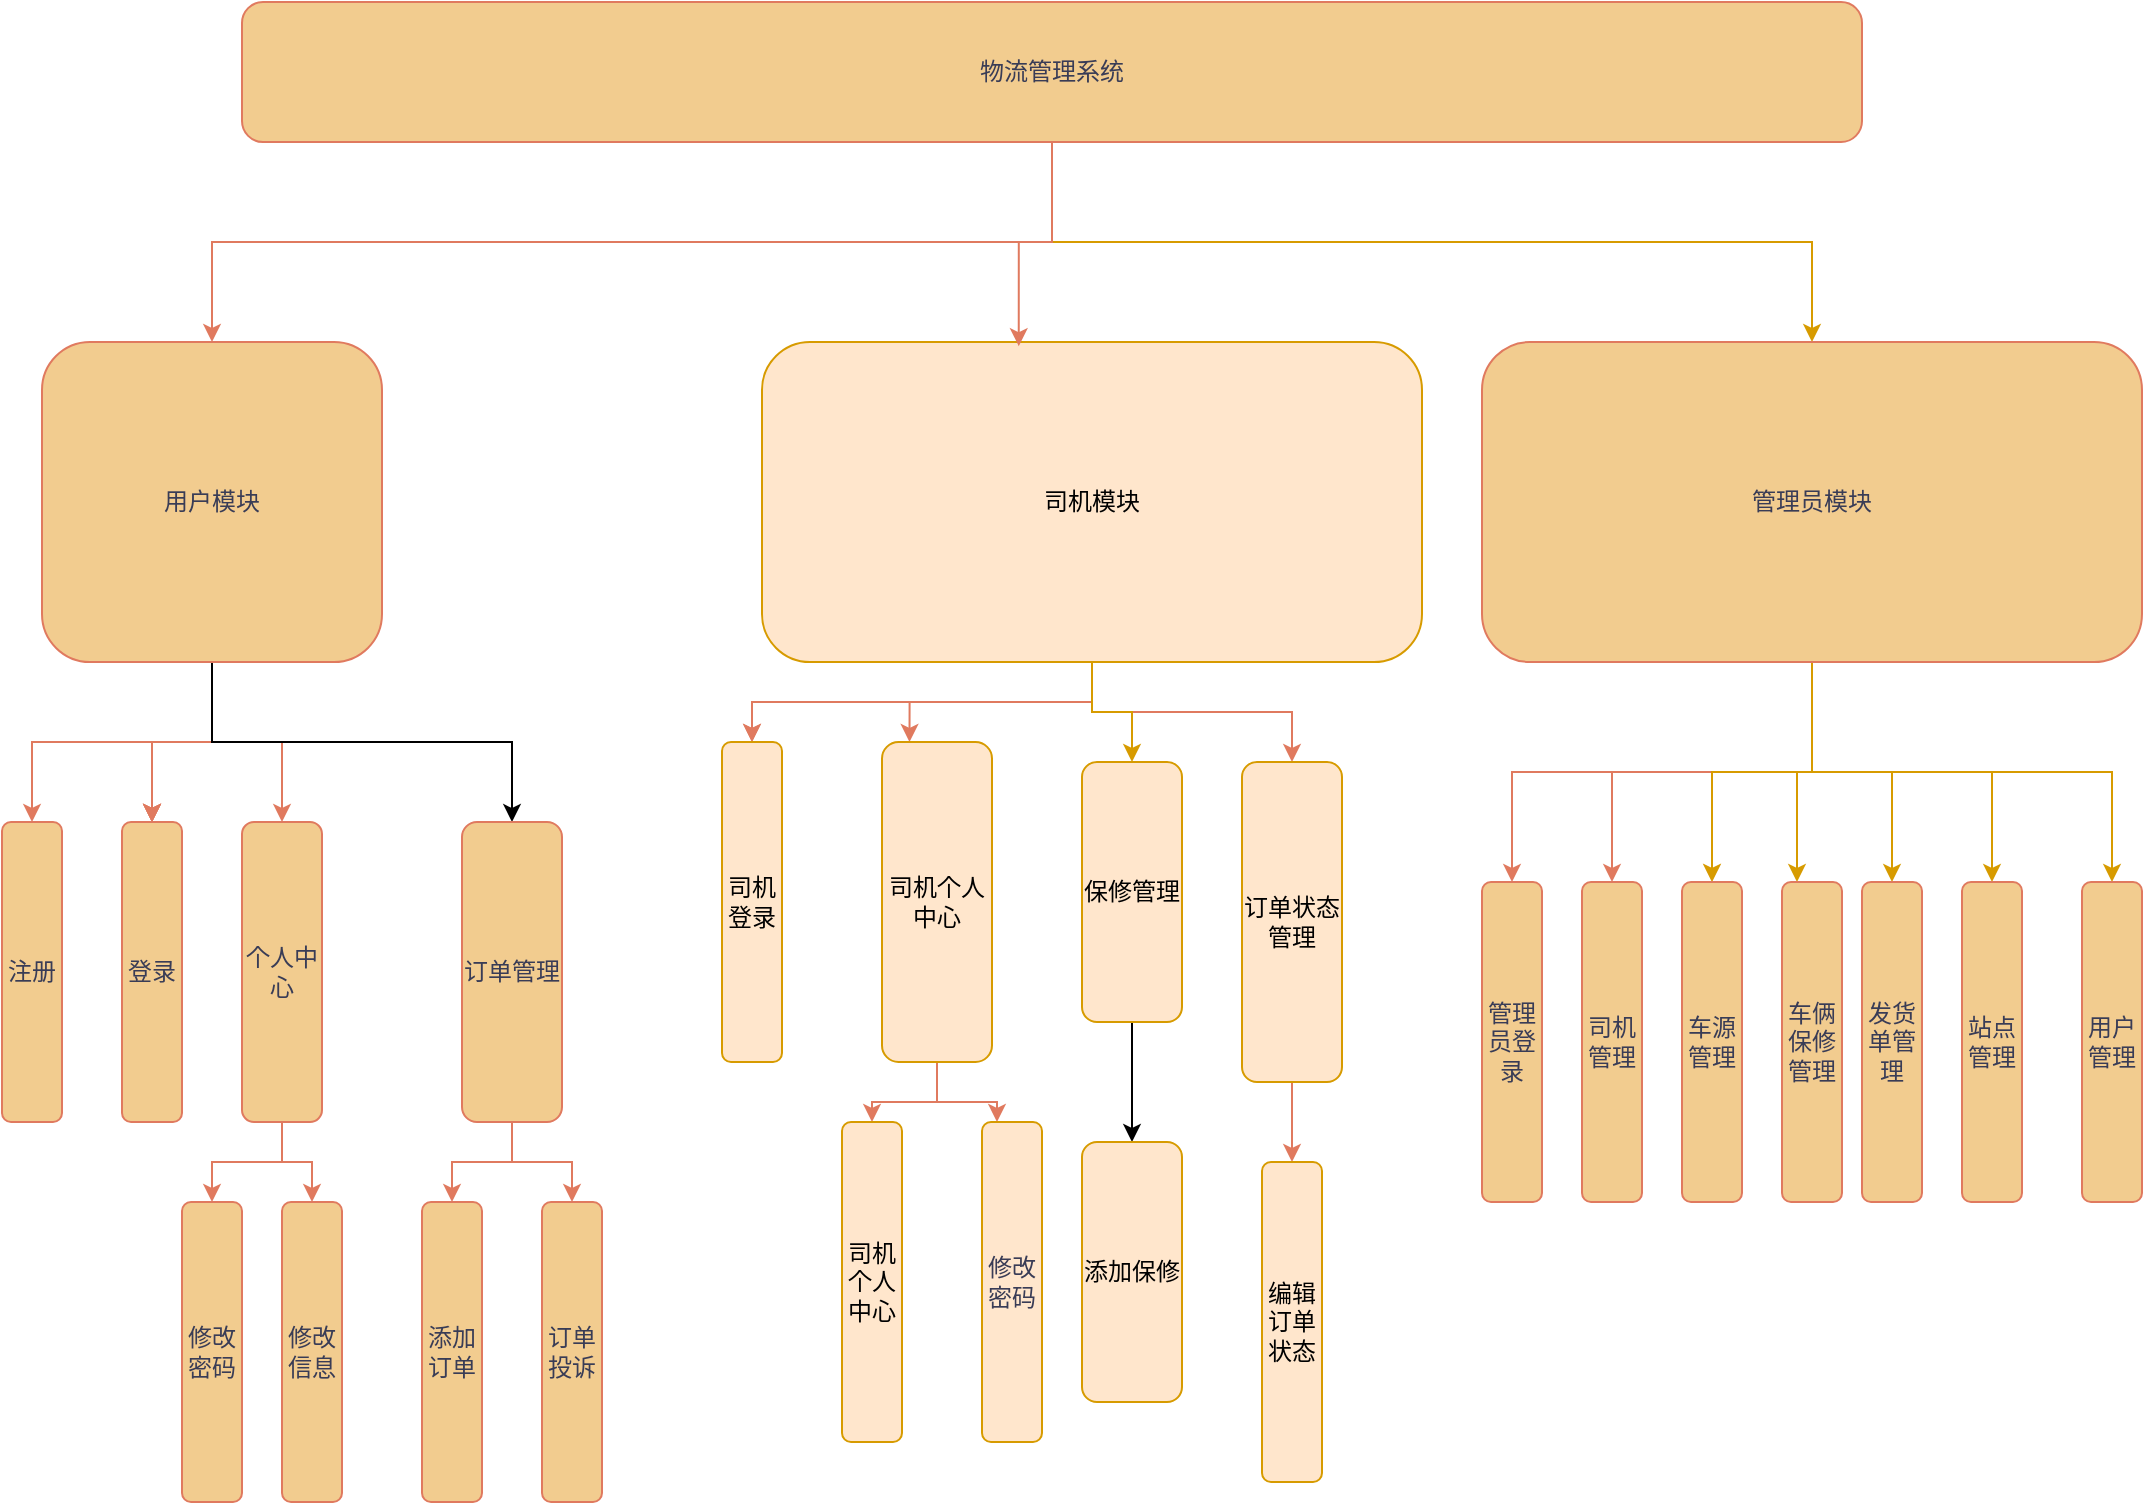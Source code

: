 <mxfile version="23.1.7" type="github">
  <diagram id="C5RBs43oDa-KdzZeNtuy" name="Page-1">
    <mxGraphModel dx="1626" dy="759" grid="1" gridSize="10" guides="1" tooltips="1" connect="1" arrows="1" fold="1" page="1" pageScale="1" pageWidth="120000" pageHeight="160000" background="none" math="0" shadow="0">
      <root>
        <mxCell id="WIyWlLk6GJQsqaUBKTNV-0" />
        <mxCell id="WIyWlLk6GJQsqaUBKTNV-1" parent="WIyWlLk6GJQsqaUBKTNV-0" />
        <mxCell id="fSr2FpGPi5OfNqYzNsza-46" style="edgeStyle=orthogonalEdgeStyle;rounded=0;orthogonalLoop=1;jettySize=auto;html=1;entryX=0.5;entryY=0;entryDx=0;entryDy=0;strokeColor=#E07A5F;fontColor=#393C56;fillColor=#F2CC8F;" parent="WIyWlLk6GJQsqaUBKTNV-1" source="fSr2FpGPi5OfNqYzNsza-0" target="fSr2FpGPi5OfNqYzNsza-3" edge="1">
          <mxGeometry relative="1" as="geometry" />
        </mxCell>
        <mxCell id="Jx95hpS0uCy92o-WoYvf-26" style="edgeStyle=orthogonalEdgeStyle;rounded=0;orthogonalLoop=1;jettySize=auto;html=1;fillColor=#ffe6cc;strokeColor=#d79b00;" edge="1" parent="WIyWlLk6GJQsqaUBKTNV-1" source="fSr2FpGPi5OfNqYzNsza-0" target="fSr2FpGPi5OfNqYzNsza-5">
          <mxGeometry relative="1" as="geometry" />
        </mxCell>
        <mxCell id="fSr2FpGPi5OfNqYzNsza-0" value="物流管理系统" style="rounded=1;whiteSpace=wrap;html=1;labelBackgroundColor=none;fillColor=#F2CC8F;strokeColor=#E07A5F;fontColor=#393C56;" parent="WIyWlLk6GJQsqaUBKTNV-1" vertex="1">
          <mxGeometry x="190" y="70" width="810" height="70" as="geometry" />
        </mxCell>
        <mxCell id="fSr2FpGPi5OfNqYzNsza-27" value="" style="edgeStyle=orthogonalEdgeStyle;rounded=0;orthogonalLoop=1;jettySize=auto;html=1;strokeColor=#E07A5F;fontColor=#393C56;fillColor=#F2CC8F;" parent="WIyWlLk6GJQsqaUBKTNV-1" source="fSr2FpGPi5OfNqYzNsza-3" target="fSr2FpGPi5OfNqYzNsza-26" edge="1">
          <mxGeometry relative="1" as="geometry" />
        </mxCell>
        <mxCell id="fSr2FpGPi5OfNqYzNsza-32" value="" style="edgeStyle=orthogonalEdgeStyle;rounded=0;orthogonalLoop=1;jettySize=auto;html=1;strokeColor=#E07A5F;fontColor=#393C56;fillColor=#F2CC8F;" parent="WIyWlLk6GJQsqaUBKTNV-1" source="fSr2FpGPi5OfNqYzNsza-3" target="fSr2FpGPi5OfNqYzNsza-31" edge="1">
          <mxGeometry relative="1" as="geometry" />
        </mxCell>
        <mxCell id="fSr2FpGPi5OfNqYzNsza-33" value="" style="edgeStyle=orthogonalEdgeStyle;rounded=0;orthogonalLoop=1;jettySize=auto;html=1;strokeColor=#E07A5F;fontColor=#393C56;fillColor=#F2CC8F;" parent="WIyWlLk6GJQsqaUBKTNV-1" source="fSr2FpGPi5OfNqYzNsza-3" target="fSr2FpGPi5OfNqYzNsza-31" edge="1">
          <mxGeometry relative="1" as="geometry" />
        </mxCell>
        <mxCell id="fSr2FpGPi5OfNqYzNsza-34" value="" style="edgeStyle=orthogonalEdgeStyle;rounded=0;orthogonalLoop=1;jettySize=auto;html=1;strokeColor=#E07A5F;fontColor=#393C56;fillColor=#F2CC8F;" parent="WIyWlLk6GJQsqaUBKTNV-1" source="fSr2FpGPi5OfNqYzNsza-3" target="fSr2FpGPi5OfNqYzNsza-31" edge="1">
          <mxGeometry relative="1" as="geometry" />
        </mxCell>
        <mxCell id="fSr2FpGPi5OfNqYzNsza-35" value="" style="edgeStyle=orthogonalEdgeStyle;rounded=0;orthogonalLoop=1;jettySize=auto;html=1;strokeColor=#E07A5F;fontColor=#393C56;fillColor=#F2CC8F;" parent="WIyWlLk6GJQsqaUBKTNV-1" source="fSr2FpGPi5OfNqYzNsza-3" target="fSr2FpGPi5OfNqYzNsza-31" edge="1">
          <mxGeometry relative="1" as="geometry" />
        </mxCell>
        <mxCell id="fSr2FpGPi5OfNqYzNsza-36" value="" style="edgeStyle=orthogonalEdgeStyle;rounded=0;orthogonalLoop=1;jettySize=auto;html=1;strokeColor=#E07A5F;fontColor=#393C56;fillColor=#F2CC8F;" parent="WIyWlLk6GJQsqaUBKTNV-1" source="fSr2FpGPi5OfNqYzNsza-3" target="fSr2FpGPi5OfNqYzNsza-31" edge="1">
          <mxGeometry relative="1" as="geometry" />
        </mxCell>
        <mxCell id="fSr2FpGPi5OfNqYzNsza-52" style="edgeStyle=orthogonalEdgeStyle;rounded=0;orthogonalLoop=1;jettySize=auto;html=1;entryX=0.5;entryY=0;entryDx=0;entryDy=0;strokeColor=#E07A5F;fontColor=#393C56;fillColor=#F2CC8F;" parent="WIyWlLk6GJQsqaUBKTNV-1" source="fSr2FpGPi5OfNqYzNsza-3" target="fSr2FpGPi5OfNqYzNsza-38" edge="1">
          <mxGeometry relative="1" as="geometry" />
        </mxCell>
        <mxCell id="Jx95hpS0uCy92o-WoYvf-18" style="edgeStyle=orthogonalEdgeStyle;rounded=0;orthogonalLoop=1;jettySize=auto;html=1;" edge="1" parent="WIyWlLk6GJQsqaUBKTNV-1" source="fSr2FpGPi5OfNqYzNsza-3" target="fSr2FpGPi5OfNqYzNsza-42">
          <mxGeometry relative="1" as="geometry">
            <Array as="points">
              <mxPoint x="175" y="440" />
              <mxPoint x="325" y="440" />
            </Array>
          </mxGeometry>
        </mxCell>
        <mxCell id="fSr2FpGPi5OfNqYzNsza-3" value="用户模块" style="rounded=1;whiteSpace=wrap;html=1;labelBackgroundColor=none;fillColor=#F2CC8F;strokeColor=#E07A5F;fontColor=#393C56;" parent="WIyWlLk6GJQsqaUBKTNV-1" vertex="1">
          <mxGeometry x="90" y="240" width="170" height="160" as="geometry" />
        </mxCell>
        <mxCell id="fSr2FpGPi5OfNqYzNsza-85" value="" style="edgeStyle=orthogonalEdgeStyle;rounded=0;orthogonalLoop=1;jettySize=auto;html=1;strokeColor=#E07A5F;fontColor=#393C56;fillColor=#F2CC8F;" parent="WIyWlLk6GJQsqaUBKTNV-1" source="fSr2FpGPi5OfNqYzNsza-4" target="fSr2FpGPi5OfNqYzNsza-84" edge="1">
          <mxGeometry relative="1" as="geometry" />
        </mxCell>
        <mxCell id="fSr2FpGPi5OfNqYzNsza-135" value="" style="edgeStyle=orthogonalEdgeStyle;rounded=0;orthogonalLoop=1;jettySize=auto;html=1;strokeColor=#E07A5F;fontColor=#393C56;fillColor=#F2CC8F;" parent="WIyWlLk6GJQsqaUBKTNV-1" source="fSr2FpGPi5OfNqYzNsza-4" target="fSr2FpGPi5OfNqYzNsza-84" edge="1">
          <mxGeometry relative="1" as="geometry" />
        </mxCell>
        <mxCell id="fSr2FpGPi5OfNqYzNsza-138" style="edgeStyle=orthogonalEdgeStyle;rounded=0;orthogonalLoop=1;jettySize=auto;html=1;entryX=0.25;entryY=0;entryDx=0;entryDy=0;strokeColor=#E07A5F;fontColor=#393C56;fillColor=#F2CC8F;" parent="WIyWlLk6GJQsqaUBKTNV-1" source="fSr2FpGPi5OfNqYzNsza-4" target="fSr2FpGPi5OfNqYzNsza-136" edge="1">
          <mxGeometry relative="1" as="geometry" />
        </mxCell>
        <mxCell id="fSr2FpGPi5OfNqYzNsza-141" style="edgeStyle=orthogonalEdgeStyle;rounded=0;orthogonalLoop=1;jettySize=auto;html=1;entryX=0.5;entryY=0;entryDx=0;entryDy=0;strokeColor=#E07A5F;fontColor=#393C56;fillColor=#F2CC8F;" parent="WIyWlLk6GJQsqaUBKTNV-1" source="fSr2FpGPi5OfNqYzNsza-4" target="fSr2FpGPi5OfNqYzNsza-139" edge="1">
          <mxGeometry relative="1" as="geometry" />
        </mxCell>
        <mxCell id="Jx95hpS0uCy92o-WoYvf-15" style="edgeStyle=orthogonalEdgeStyle;rounded=0;orthogonalLoop=1;jettySize=auto;html=1;entryX=0.5;entryY=0;entryDx=0;entryDy=0;fillColor=#ffe6cc;strokeColor=#d79b00;" edge="1" parent="WIyWlLk6GJQsqaUBKTNV-1" source="fSr2FpGPi5OfNqYzNsza-4" target="Jx95hpS0uCy92o-WoYvf-13">
          <mxGeometry relative="1" as="geometry" />
        </mxCell>
        <mxCell id="fSr2FpGPi5OfNqYzNsza-4" value="司机模块" style="rounded=1;whiteSpace=wrap;html=1;labelBackgroundColor=none;fillColor=#ffe6cc;strokeColor=#d79b00;direction=east;flipV=0;flipH=0;movable=1;resizable=1;rotatable=1;deletable=1;editable=1;locked=0;connectable=1;" parent="WIyWlLk6GJQsqaUBKTNV-1" vertex="1">
          <mxGeometry x="450" y="240" width="330" height="160" as="geometry" />
        </mxCell>
        <mxCell id="fSr2FpGPi5OfNqYzNsza-160" value="" style="edgeStyle=orthogonalEdgeStyle;rounded=0;orthogonalLoop=1;jettySize=auto;html=1;strokeColor=#E07A5F;fontColor=#393C56;fillColor=#F2CC8F;" parent="WIyWlLk6GJQsqaUBKTNV-1" source="fSr2FpGPi5OfNqYzNsza-5" target="fSr2FpGPi5OfNqYzNsza-159" edge="1">
          <mxGeometry relative="1" as="geometry" />
        </mxCell>
        <mxCell id="fSr2FpGPi5OfNqYzNsza-162" value="" style="edgeStyle=orthogonalEdgeStyle;rounded=0;orthogonalLoop=1;jettySize=auto;html=1;strokeColor=#E07A5F;fontColor=#393C56;fillColor=#F2CC8F;" parent="WIyWlLk6GJQsqaUBKTNV-1" source="fSr2FpGPi5OfNqYzNsza-5" target="fSr2FpGPi5OfNqYzNsza-161" edge="1">
          <mxGeometry relative="1" as="geometry" />
        </mxCell>
        <mxCell id="Jx95hpS0uCy92o-WoYvf-2" style="edgeStyle=orthogonalEdgeStyle;rounded=0;orthogonalLoop=1;jettySize=auto;html=1;entryX=0.5;entryY=0;entryDx=0;entryDy=0;strokeColor=#f2cc8f;" edge="1" parent="WIyWlLk6GJQsqaUBKTNV-1" source="fSr2FpGPi5OfNqYzNsza-5" target="Jx95hpS0uCy92o-WoYvf-0">
          <mxGeometry relative="1" as="geometry" />
        </mxCell>
        <mxCell id="Jx95hpS0uCy92o-WoYvf-3" value="" style="edgeStyle=orthogonalEdgeStyle;rounded=0;orthogonalLoop=1;jettySize=auto;html=1;fillColor=#ffe6cc;strokeColor=#d79b00;" edge="1" parent="WIyWlLk6GJQsqaUBKTNV-1" source="fSr2FpGPi5OfNqYzNsza-5" target="Jx95hpS0uCy92o-WoYvf-0">
          <mxGeometry relative="1" as="geometry" />
        </mxCell>
        <mxCell id="Jx95hpS0uCy92o-WoYvf-6" style="edgeStyle=orthogonalEdgeStyle;rounded=0;orthogonalLoop=1;jettySize=auto;html=1;entryX=0.25;entryY=0;entryDx=0;entryDy=0;fillColor=#ffe6cc;strokeColor=#d79b00;" edge="1" parent="WIyWlLk6GJQsqaUBKTNV-1" source="fSr2FpGPi5OfNqYzNsza-5" target="Jx95hpS0uCy92o-WoYvf-4">
          <mxGeometry relative="1" as="geometry" />
        </mxCell>
        <mxCell id="Jx95hpS0uCy92o-WoYvf-10" style="edgeStyle=orthogonalEdgeStyle;rounded=0;orthogonalLoop=1;jettySize=auto;html=1;fillColor=#ffe6cc;strokeColor=#d79b00;" edge="1" parent="WIyWlLk6GJQsqaUBKTNV-1" source="fSr2FpGPi5OfNqYzNsza-5" target="Jx95hpS0uCy92o-WoYvf-8">
          <mxGeometry relative="1" as="geometry" />
        </mxCell>
        <mxCell id="Jx95hpS0uCy92o-WoYvf-21" style="edgeStyle=orthogonalEdgeStyle;rounded=0;orthogonalLoop=1;jettySize=auto;html=1;entryX=0.5;entryY=0;entryDx=0;entryDy=0;fillColor=#ffe6cc;strokeColor=#d79b00;" edge="1" parent="WIyWlLk6GJQsqaUBKTNV-1" source="fSr2FpGPi5OfNqYzNsza-5" target="Jx95hpS0uCy92o-WoYvf-19">
          <mxGeometry relative="1" as="geometry" />
        </mxCell>
        <mxCell id="Jx95hpS0uCy92o-WoYvf-25" style="edgeStyle=orthogonalEdgeStyle;rounded=0;orthogonalLoop=1;jettySize=auto;html=1;entryX=0.5;entryY=0;entryDx=0;entryDy=0;fillColor=#ffe6cc;strokeColor=#d79b00;" edge="1" parent="WIyWlLk6GJQsqaUBKTNV-1" source="fSr2FpGPi5OfNqYzNsza-5" target="Jx95hpS0uCy92o-WoYvf-23">
          <mxGeometry relative="1" as="geometry" />
        </mxCell>
        <mxCell id="fSr2FpGPi5OfNqYzNsza-5" value="管理员模块" style="rounded=1;whiteSpace=wrap;html=1;labelBackgroundColor=none;fillColor=#F2CC8F;strokeColor=#E07A5F;fontColor=#393C56;" parent="WIyWlLk6GJQsqaUBKTNV-1" vertex="1">
          <mxGeometry x="810" y="240" width="330" height="160" as="geometry" />
        </mxCell>
        <mxCell id="fSr2FpGPi5OfNqYzNsza-23" style="edgeStyle=orthogonalEdgeStyle;rounded=0;orthogonalLoop=1;jettySize=auto;html=1;entryX=0.389;entryY=0.013;entryDx=0;entryDy=0;entryPerimeter=0;strokeColor=#E07A5F;fontColor=#393C56;fillColor=#F2CC8F;" parent="WIyWlLk6GJQsqaUBKTNV-1" source="fSr2FpGPi5OfNqYzNsza-0" target="fSr2FpGPi5OfNqYzNsza-4" edge="1">
          <mxGeometry relative="1" as="geometry" />
        </mxCell>
        <mxCell id="fSr2FpGPi5OfNqYzNsza-26" value="注册" style="rounded=1;whiteSpace=wrap;html=1;labelBackgroundColor=none;fillColor=#F2CC8F;strokeColor=#E07A5F;fontColor=#393C56;" parent="WIyWlLk6GJQsqaUBKTNV-1" vertex="1">
          <mxGeometry x="70" y="480" width="30" height="150" as="geometry" />
        </mxCell>
        <mxCell id="fSr2FpGPi5OfNqYzNsza-31" value="登录" style="rounded=1;whiteSpace=wrap;html=1;labelBackgroundColor=none;fillColor=#F2CC8F;strokeColor=#E07A5F;fontColor=#393C56;" parent="WIyWlLk6GJQsqaUBKTNV-1" vertex="1">
          <mxGeometry x="130" y="480" width="30" height="150" as="geometry" />
        </mxCell>
        <mxCell id="fSr2FpGPi5OfNqYzNsza-55" value="" style="edgeStyle=orthogonalEdgeStyle;rounded=0;orthogonalLoop=1;jettySize=auto;html=1;strokeColor=#E07A5F;fontColor=#393C56;fillColor=#F2CC8F;" parent="WIyWlLk6GJQsqaUBKTNV-1" source="fSr2FpGPi5OfNqYzNsza-38" target="fSr2FpGPi5OfNqYzNsza-54" edge="1">
          <mxGeometry relative="1" as="geometry" />
        </mxCell>
        <mxCell id="fSr2FpGPi5OfNqYzNsza-68" style="edgeStyle=orthogonalEdgeStyle;rounded=0;orthogonalLoop=1;jettySize=auto;html=1;entryX=0.5;entryY=0;entryDx=0;entryDy=0;strokeColor=#E07A5F;fontColor=#393C56;fillColor=#F2CC8F;" parent="WIyWlLk6GJQsqaUBKTNV-1" source="fSr2FpGPi5OfNqYzNsza-38" target="fSr2FpGPi5OfNqYzNsza-59" edge="1">
          <mxGeometry relative="1" as="geometry" />
        </mxCell>
        <mxCell id="fSr2FpGPi5OfNqYzNsza-38" value="个人中心" style="rounded=1;whiteSpace=wrap;html=1;labelBackgroundColor=none;fillColor=#F2CC8F;strokeColor=#E07A5F;fontColor=#393C56;labelPosition=center;verticalLabelPosition=middle;align=center;verticalAlign=middle;fontFamily=宋体;" parent="WIyWlLk6GJQsqaUBKTNV-1" vertex="1">
          <mxGeometry x="190" y="480" width="40" height="150" as="geometry" />
        </mxCell>
        <mxCell id="fSr2FpGPi5OfNqYzNsza-75" value="" style="edgeStyle=orthogonalEdgeStyle;rounded=0;orthogonalLoop=1;jettySize=auto;html=1;strokeColor=#E07A5F;fontColor=#393C56;fillColor=#F2CC8F;" parent="WIyWlLk6GJQsqaUBKTNV-1" source="fSr2FpGPi5OfNqYzNsza-42" target="fSr2FpGPi5OfNqYzNsza-73" edge="1">
          <mxGeometry relative="1" as="geometry" />
        </mxCell>
        <mxCell id="fSr2FpGPi5OfNqYzNsza-80" style="edgeStyle=orthogonalEdgeStyle;rounded=0;orthogonalLoop=1;jettySize=auto;html=1;entryX=0.5;entryY=0;entryDx=0;entryDy=0;strokeColor=#E07A5F;fontColor=#393C56;fillColor=#F2CC8F;" parent="WIyWlLk6GJQsqaUBKTNV-1" source="fSr2FpGPi5OfNqYzNsza-42" target="fSr2FpGPi5OfNqYzNsza-77" edge="1">
          <mxGeometry relative="1" as="geometry" />
        </mxCell>
        <mxCell id="fSr2FpGPi5OfNqYzNsza-42" value="订单管理" style="rounded=1;whiteSpace=wrap;html=1;labelBackgroundColor=none;fillColor=#F2CC8F;strokeColor=#E07A5F;fontColor=#393C56;labelPosition=center;verticalLabelPosition=middle;align=center;verticalAlign=middle;fontFamily=宋体;" parent="WIyWlLk6GJQsqaUBKTNV-1" vertex="1">
          <mxGeometry x="300" y="480" width="50" height="150" as="geometry" />
        </mxCell>
        <mxCell id="fSr2FpGPi5OfNqYzNsza-54" value="修改密码" style="rounded=1;whiteSpace=wrap;html=1;labelBackgroundColor=none;fillColor=#F2CC8F;strokeColor=#E07A5F;fontColor=#393C56;labelPosition=center;verticalLabelPosition=middle;align=center;verticalAlign=middle;fontFamily=宋体;" parent="WIyWlLk6GJQsqaUBKTNV-1" vertex="1">
          <mxGeometry x="160" y="670" width="30" height="150" as="geometry" />
        </mxCell>
        <mxCell id="fSr2FpGPi5OfNqYzNsza-59" value="修改信息" style="rounded=1;whiteSpace=wrap;html=1;labelBackgroundColor=none;fillColor=#F2CC8F;strokeColor=#E07A5F;fontColor=#393C56;labelPosition=center;verticalLabelPosition=middle;align=center;verticalAlign=middle;fontFamily=宋体;" parent="WIyWlLk6GJQsqaUBKTNV-1" vertex="1">
          <mxGeometry x="210" y="670" width="30" height="150" as="geometry" />
        </mxCell>
        <mxCell id="fSr2FpGPi5OfNqYzNsza-73" value="添加订单" style="rounded=1;whiteSpace=wrap;html=1;labelBackgroundColor=none;fillColor=#F2CC8F;strokeColor=#E07A5F;fontColor=#393C56;labelPosition=center;verticalLabelPosition=middle;align=center;verticalAlign=middle;fontFamily=宋体;" parent="WIyWlLk6GJQsqaUBKTNV-1" vertex="1">
          <mxGeometry x="280" y="670" width="30" height="150" as="geometry" />
        </mxCell>
        <mxCell id="fSr2FpGPi5OfNqYzNsza-77" value="订单投诉" style="rounded=1;whiteSpace=wrap;html=1;labelBackgroundColor=none;fillColor=#F2CC8F;strokeColor=#E07A5F;fontColor=#393C56;labelPosition=center;verticalLabelPosition=middle;align=center;verticalAlign=middle;fontFamily=宋体;" parent="WIyWlLk6GJQsqaUBKTNV-1" vertex="1">
          <mxGeometry x="340" y="670" width="30" height="150" as="geometry" />
        </mxCell>
        <mxCell id="fSr2FpGPi5OfNqYzNsza-84" value="司机登录" style="rounded=1;whiteSpace=wrap;html=1;labelBackgroundColor=none;fillColor=#ffe6cc;strokeColor=#d79b00;direction=east;flipV=0;flipH=0;movable=1;resizable=1;rotatable=1;deletable=1;editable=1;locked=0;connectable=1;" parent="WIyWlLk6GJQsqaUBKTNV-1" vertex="1">
          <mxGeometry x="430" y="440" width="30" height="160" as="geometry" />
        </mxCell>
        <mxCell id="fSr2FpGPi5OfNqYzNsza-152" style="edgeStyle=orthogonalEdgeStyle;rounded=0;orthogonalLoop=1;jettySize=auto;html=1;strokeColor=#E07A5F;fontColor=#393C56;fillColor=#F2CC8F;" parent="WIyWlLk6GJQsqaUBKTNV-1" source="fSr2FpGPi5OfNqYzNsza-136" target="fSr2FpGPi5OfNqYzNsza-150" edge="1">
          <mxGeometry relative="1" as="geometry" />
        </mxCell>
        <mxCell id="fSr2FpGPi5OfNqYzNsza-157" style="edgeStyle=orthogonalEdgeStyle;rounded=0;orthogonalLoop=1;jettySize=auto;html=1;entryX=0.25;entryY=0;entryDx=0;entryDy=0;strokeColor=#E07A5F;fontColor=#393C56;fillColor=#F2CC8F;" parent="WIyWlLk6GJQsqaUBKTNV-1" source="fSr2FpGPi5OfNqYzNsza-136" target="fSr2FpGPi5OfNqYzNsza-155" edge="1">
          <mxGeometry relative="1" as="geometry" />
        </mxCell>
        <mxCell id="fSr2FpGPi5OfNqYzNsza-136" value="司机个人中心" style="rounded=1;whiteSpace=wrap;html=1;labelBackgroundColor=none;fillColor=#ffe6cc;strokeColor=#d79b00;direction=east;flipV=0;flipH=0;movable=1;resizable=1;rotatable=1;deletable=1;editable=1;locked=0;connectable=1;" parent="WIyWlLk6GJQsqaUBKTNV-1" vertex="1">
          <mxGeometry x="510" y="440" width="55" height="160" as="geometry" />
        </mxCell>
        <mxCell id="fSr2FpGPi5OfNqYzNsza-158" style="edgeStyle=orthogonalEdgeStyle;rounded=0;orthogonalLoop=1;jettySize=auto;html=1;entryX=0.5;entryY=0;entryDx=0;entryDy=0;strokeColor=#E07A5F;fontColor=#393C56;fillColor=#F2CC8F;" parent="WIyWlLk6GJQsqaUBKTNV-1" source="fSr2FpGPi5OfNqYzNsza-139" target="fSr2FpGPi5OfNqYzNsza-144" edge="1">
          <mxGeometry relative="1" as="geometry" />
        </mxCell>
        <mxCell id="fSr2FpGPi5OfNqYzNsza-139" value="订单状态管理" style="rounded=1;whiteSpace=wrap;html=1;labelBackgroundColor=none;fillColor=#ffe6cc;strokeColor=#d79b00;direction=east;flipV=0;flipH=0;movable=1;resizable=1;rotatable=1;deletable=1;editable=1;locked=0;connectable=1;" parent="WIyWlLk6GJQsqaUBKTNV-1" vertex="1">
          <mxGeometry x="690" y="450" width="50" height="160" as="geometry" />
        </mxCell>
        <mxCell id="fSr2FpGPi5OfNqYzNsza-144" value="编辑订单状态" style="rounded=1;whiteSpace=wrap;html=1;labelBackgroundColor=none;fillColor=#ffe6cc;strokeColor=#d79b00;direction=east;flipV=0;flipH=0;movable=1;resizable=1;rotatable=1;deletable=1;editable=1;locked=0;connectable=1;" parent="WIyWlLk6GJQsqaUBKTNV-1" vertex="1">
          <mxGeometry x="700" y="650" width="30" height="160" as="geometry" />
        </mxCell>
        <mxCell id="fSr2FpGPi5OfNqYzNsza-150" value="司机个人中心" style="rounded=1;whiteSpace=wrap;html=1;labelBackgroundColor=none;fillColor=#ffe6cc;strokeColor=#d79b00;direction=east;flipV=0;flipH=0;movable=1;resizable=1;rotatable=1;deletable=1;editable=1;locked=0;connectable=1;" parent="WIyWlLk6GJQsqaUBKTNV-1" vertex="1">
          <mxGeometry x="490" y="630" width="30" height="160" as="geometry" />
        </mxCell>
        <mxCell id="fSr2FpGPi5OfNqYzNsza-155" value="修改密码" style="rounded=1;whiteSpace=wrap;html=1;labelBackgroundColor=none;fillColor=#ffe6cc;strokeColor=#d79b00;direction=east;flipV=0;flipH=0;movable=1;resizable=1;rotatable=1;deletable=1;editable=1;locked=0;connectable=1;fontColor=#393C56;" parent="WIyWlLk6GJQsqaUBKTNV-1" vertex="1">
          <mxGeometry x="560" y="630" width="30" height="160" as="geometry" />
        </mxCell>
        <mxCell id="fSr2FpGPi5OfNqYzNsza-159" value="管理员登录" style="rounded=1;whiteSpace=wrap;html=1;labelBackgroundColor=none;fillColor=#F2CC8F;strokeColor=#E07A5F;fontColor=#393C56;" parent="WIyWlLk6GJQsqaUBKTNV-1" vertex="1">
          <mxGeometry x="810" y="510" width="30" height="160" as="geometry" />
        </mxCell>
        <mxCell id="fSr2FpGPi5OfNqYzNsza-161" value="司机管理" style="rounded=1;whiteSpace=wrap;html=1;labelBackgroundColor=none;fillColor=#F2CC8F;strokeColor=#E07A5F;fontColor=#393C56;" parent="WIyWlLk6GJQsqaUBKTNV-1" vertex="1">
          <mxGeometry x="860" y="510" width="30" height="160" as="geometry" />
        </mxCell>
        <mxCell id="Jx95hpS0uCy92o-WoYvf-0" value="车源管理" style="rounded=1;whiteSpace=wrap;html=1;labelBackgroundColor=none;fillColor=#F2CC8F;strokeColor=#E07A5F;fontColor=#393C56;" vertex="1" parent="WIyWlLk6GJQsqaUBKTNV-1">
          <mxGeometry x="910" y="510" width="30" height="160" as="geometry" />
        </mxCell>
        <mxCell id="Jx95hpS0uCy92o-WoYvf-4" value="车俩保修管理" style="rounded=1;whiteSpace=wrap;html=1;labelBackgroundColor=none;fillColor=#F2CC8F;strokeColor=#E07A5F;fontColor=#393C56;" vertex="1" parent="WIyWlLk6GJQsqaUBKTNV-1">
          <mxGeometry x="960" y="510" width="30" height="160" as="geometry" />
        </mxCell>
        <mxCell id="Jx95hpS0uCy92o-WoYvf-8" value="发货单管理" style="rounded=1;whiteSpace=wrap;html=1;labelBackgroundColor=none;fillColor=#F2CC8F;strokeColor=#E07A5F;fontColor=#393C56;" vertex="1" parent="WIyWlLk6GJQsqaUBKTNV-1">
          <mxGeometry x="1000" y="510" width="30" height="160" as="geometry" />
        </mxCell>
        <mxCell id="Jx95hpS0uCy92o-WoYvf-17" value="" style="edgeStyle=orthogonalEdgeStyle;rounded=0;orthogonalLoop=1;jettySize=auto;html=1;" edge="1" parent="WIyWlLk6GJQsqaUBKTNV-1" source="Jx95hpS0uCy92o-WoYvf-13" target="Jx95hpS0uCy92o-WoYvf-16">
          <mxGeometry relative="1" as="geometry" />
        </mxCell>
        <mxCell id="Jx95hpS0uCy92o-WoYvf-13" value="保修管理" style="whiteSpace=wrap;html=1;fillColor=#ffe6cc;strokeColor=#d79b00;rounded=1;labelBackgroundColor=none;" vertex="1" parent="WIyWlLk6GJQsqaUBKTNV-1">
          <mxGeometry x="610" y="450" width="50" height="130" as="geometry" />
        </mxCell>
        <mxCell id="Jx95hpS0uCy92o-WoYvf-16" value="添加保修" style="whiteSpace=wrap;html=1;fillColor=#ffe6cc;strokeColor=#d79b00;rounded=1;labelBackgroundColor=none;" vertex="1" parent="WIyWlLk6GJQsqaUBKTNV-1">
          <mxGeometry x="610" y="640" width="50" height="130" as="geometry" />
        </mxCell>
        <mxCell id="Jx95hpS0uCy92o-WoYvf-19" value="站点管理" style="rounded=1;whiteSpace=wrap;html=1;labelBackgroundColor=none;fillColor=#F2CC8F;strokeColor=#E07A5F;fontColor=#393C56;" vertex="1" parent="WIyWlLk6GJQsqaUBKTNV-1">
          <mxGeometry x="1050" y="510" width="30" height="160" as="geometry" />
        </mxCell>
        <mxCell id="Jx95hpS0uCy92o-WoYvf-23" value="用户管理" style="rounded=1;whiteSpace=wrap;html=1;labelBackgroundColor=none;fillColor=#F2CC8F;strokeColor=#E07A5F;fontColor=#393C56;" vertex="1" parent="WIyWlLk6GJQsqaUBKTNV-1">
          <mxGeometry x="1110" y="510" width="30" height="160" as="geometry" />
        </mxCell>
      </root>
    </mxGraphModel>
  </diagram>
</mxfile>
